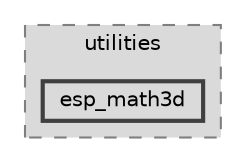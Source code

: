 digraph "components/utilities/esp_math3d"
{
 // LATEX_PDF_SIZE
  bgcolor="transparent";
  edge [fontname=Helvetica,fontsize=10,labelfontname=Helvetica,labelfontsize=10];
  node [fontname=Helvetica,fontsize=10,shape=box,height=0.2,width=0.4];
  compound=true
  subgraph clusterdir_59ed5374a4f6b52e0256717e78b786a3 {
    graph [ bgcolor="#dadada", pencolor="grey50", label="utilities", fontname=Helvetica,fontsize=10 style="filled,dashed", URL="dir_59ed5374a4f6b52e0256717e78b786a3.html",tooltip=""]
  dir_f730fcef4413493315063359a9108085 [label="esp_math3d", fillcolor="#dadada", color="grey25", style="filled,bold", URL="dir_f730fcef4413493315063359a9108085.html",tooltip=""];
  }
}
